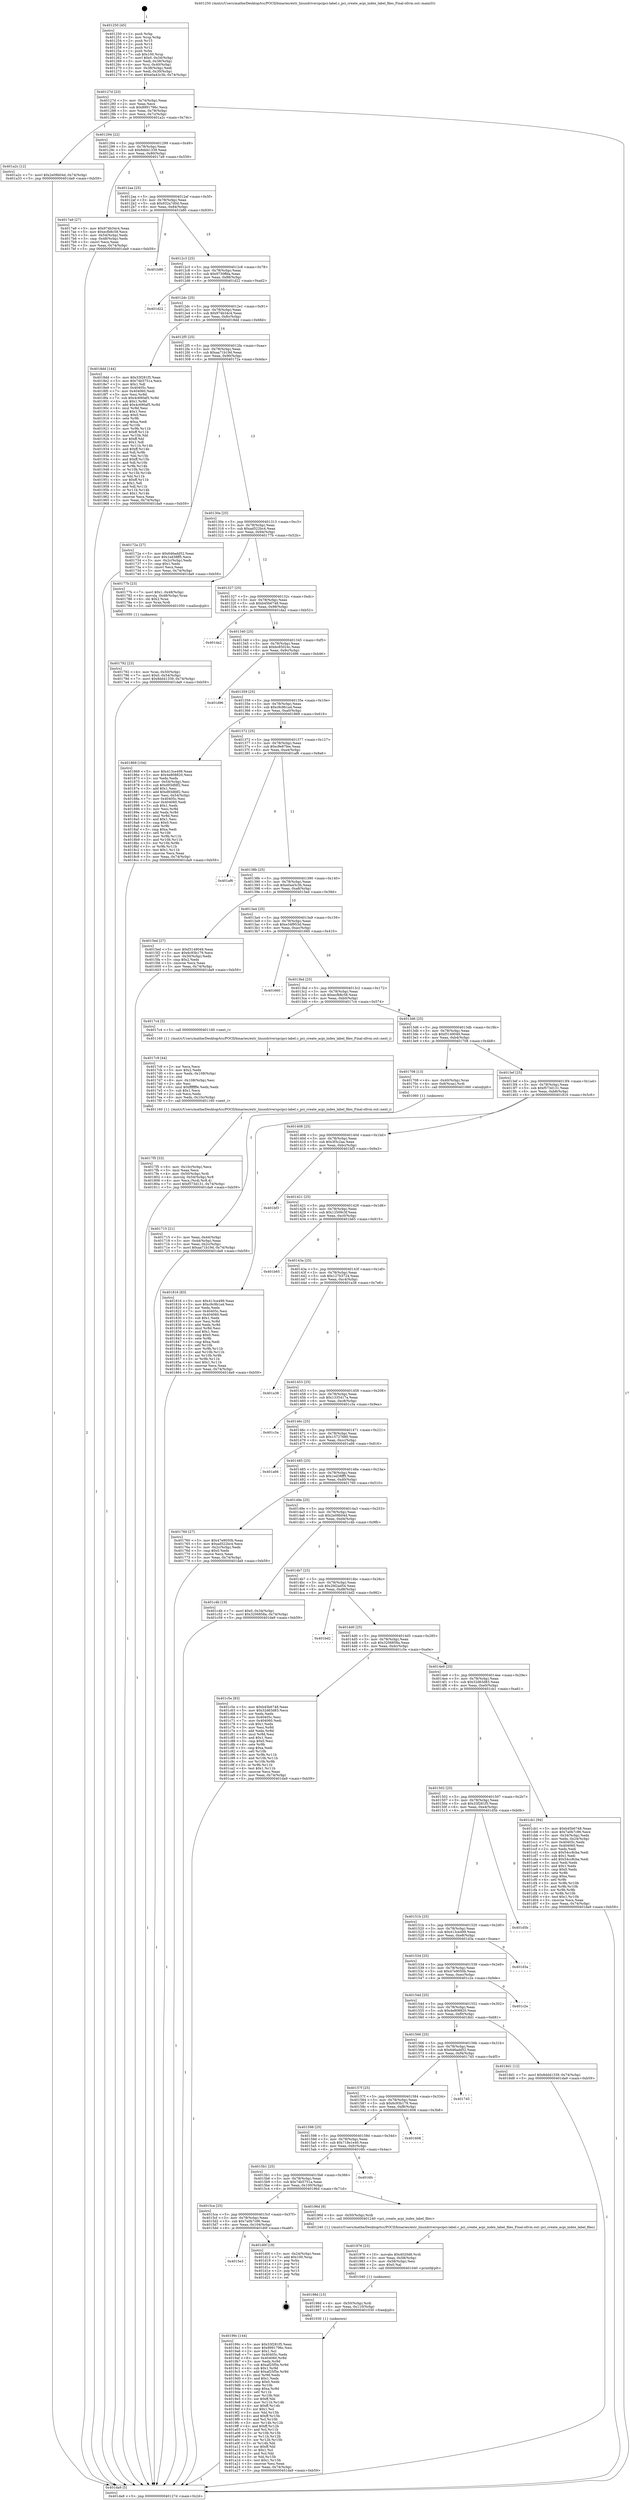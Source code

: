 digraph "0x401250" {
  label = "0x401250 (/mnt/c/Users/mathe/Desktop/tcc/POCII/binaries/extr_linuxdriverspcipci-label.c_pci_create_acpi_index_label_files_Final-ollvm.out::main(0))"
  labelloc = "t"
  node[shape=record]

  Entry [label="",width=0.3,height=0.3,shape=circle,fillcolor=black,style=filled]
  "0x40127d" [label="{
     0x40127d [23]\l
     | [instrs]\l
     &nbsp;&nbsp;0x40127d \<+3\>: mov -0x74(%rbp),%eax\l
     &nbsp;&nbsp;0x401280 \<+2\>: mov %eax,%ecx\l
     &nbsp;&nbsp;0x401282 \<+6\>: sub $0x8991796c,%ecx\l
     &nbsp;&nbsp;0x401288 \<+3\>: mov %eax,-0x78(%rbp)\l
     &nbsp;&nbsp;0x40128b \<+3\>: mov %ecx,-0x7c(%rbp)\l
     &nbsp;&nbsp;0x40128e \<+6\>: je 0000000000401a2c \<main+0x7dc\>\l
  }"]
  "0x401a2c" [label="{
     0x401a2c [12]\l
     | [instrs]\l
     &nbsp;&nbsp;0x401a2c \<+7\>: movl $0x2e09b04d,-0x74(%rbp)\l
     &nbsp;&nbsp;0x401a33 \<+5\>: jmp 0000000000401da9 \<main+0xb59\>\l
  }"]
  "0x401294" [label="{
     0x401294 [22]\l
     | [instrs]\l
     &nbsp;&nbsp;0x401294 \<+5\>: jmp 0000000000401299 \<main+0x49\>\l
     &nbsp;&nbsp;0x401299 \<+3\>: mov -0x78(%rbp),%eax\l
     &nbsp;&nbsp;0x40129c \<+5\>: sub $0x8dd41339,%eax\l
     &nbsp;&nbsp;0x4012a1 \<+3\>: mov %eax,-0x80(%rbp)\l
     &nbsp;&nbsp;0x4012a4 \<+6\>: je 00000000004017a9 \<main+0x559\>\l
  }"]
  Exit [label="",width=0.3,height=0.3,shape=circle,fillcolor=black,style=filled,peripheries=2]
  "0x4017a9" [label="{
     0x4017a9 [27]\l
     | [instrs]\l
     &nbsp;&nbsp;0x4017a9 \<+5\>: mov $0x974b34c4,%eax\l
     &nbsp;&nbsp;0x4017ae \<+5\>: mov $0xecfb8c58,%ecx\l
     &nbsp;&nbsp;0x4017b3 \<+3\>: mov -0x54(%rbp),%edx\l
     &nbsp;&nbsp;0x4017b6 \<+3\>: cmp -0x48(%rbp),%edx\l
     &nbsp;&nbsp;0x4017b9 \<+3\>: cmovl %ecx,%eax\l
     &nbsp;&nbsp;0x4017bc \<+3\>: mov %eax,-0x74(%rbp)\l
     &nbsp;&nbsp;0x4017bf \<+5\>: jmp 0000000000401da9 \<main+0xb59\>\l
  }"]
  "0x4012aa" [label="{
     0x4012aa [25]\l
     | [instrs]\l
     &nbsp;&nbsp;0x4012aa \<+5\>: jmp 00000000004012af \<main+0x5f\>\l
     &nbsp;&nbsp;0x4012af \<+3\>: mov -0x78(%rbp),%eax\l
     &nbsp;&nbsp;0x4012b2 \<+5\>: sub $0x932a7d0d,%eax\l
     &nbsp;&nbsp;0x4012b7 \<+6\>: mov %eax,-0x84(%rbp)\l
     &nbsp;&nbsp;0x4012bd \<+6\>: je 0000000000401b80 \<main+0x930\>\l
  }"]
  "0x4015e3" [label="{
     0x4015e3\l
  }", style=dashed]
  "0x401b80" [label="{
     0x401b80\l
  }", style=dashed]
  "0x4012c3" [label="{
     0x4012c3 [25]\l
     | [instrs]\l
     &nbsp;&nbsp;0x4012c3 \<+5\>: jmp 00000000004012c8 \<main+0x78\>\l
     &nbsp;&nbsp;0x4012c8 \<+3\>: mov -0x78(%rbp),%eax\l
     &nbsp;&nbsp;0x4012cb \<+5\>: sub $0x9730ffda,%eax\l
     &nbsp;&nbsp;0x4012d0 \<+6\>: mov %eax,-0x88(%rbp)\l
     &nbsp;&nbsp;0x4012d6 \<+6\>: je 0000000000401d22 \<main+0xad2\>\l
  }"]
  "0x401d0f" [label="{
     0x401d0f [19]\l
     | [instrs]\l
     &nbsp;&nbsp;0x401d0f \<+3\>: mov -0x24(%rbp),%eax\l
     &nbsp;&nbsp;0x401d12 \<+7\>: add $0x100,%rsp\l
     &nbsp;&nbsp;0x401d19 \<+1\>: pop %rbx\l
     &nbsp;&nbsp;0x401d1a \<+2\>: pop %r12\l
     &nbsp;&nbsp;0x401d1c \<+2\>: pop %r14\l
     &nbsp;&nbsp;0x401d1e \<+2\>: pop %r15\l
     &nbsp;&nbsp;0x401d20 \<+1\>: pop %rbp\l
     &nbsp;&nbsp;0x401d21 \<+1\>: ret\l
  }"]
  "0x401d22" [label="{
     0x401d22\l
  }", style=dashed]
  "0x4012dc" [label="{
     0x4012dc [25]\l
     | [instrs]\l
     &nbsp;&nbsp;0x4012dc \<+5\>: jmp 00000000004012e1 \<main+0x91\>\l
     &nbsp;&nbsp;0x4012e1 \<+3\>: mov -0x78(%rbp),%eax\l
     &nbsp;&nbsp;0x4012e4 \<+5\>: sub $0x974b34c4,%eax\l
     &nbsp;&nbsp;0x4012e9 \<+6\>: mov %eax,-0x8c(%rbp)\l
     &nbsp;&nbsp;0x4012ef \<+6\>: je 00000000004018dd \<main+0x68d\>\l
  }"]
  "0x40199c" [label="{
     0x40199c [144]\l
     | [instrs]\l
     &nbsp;&nbsp;0x40199c \<+5\>: mov $0x33f281f5,%eax\l
     &nbsp;&nbsp;0x4019a1 \<+5\>: mov $0x8991796c,%esi\l
     &nbsp;&nbsp;0x4019a6 \<+2\>: mov $0x1,%cl\l
     &nbsp;&nbsp;0x4019a8 \<+7\>: mov 0x40405c,%edx\l
     &nbsp;&nbsp;0x4019af \<+8\>: mov 0x404060,%r8d\l
     &nbsp;&nbsp;0x4019b7 \<+3\>: mov %edx,%r9d\l
     &nbsp;&nbsp;0x4019ba \<+7\>: sub $0xaf25f5e,%r9d\l
     &nbsp;&nbsp;0x4019c1 \<+4\>: sub $0x1,%r9d\l
     &nbsp;&nbsp;0x4019c5 \<+7\>: add $0xaf25f5e,%r9d\l
     &nbsp;&nbsp;0x4019cc \<+4\>: imul %r9d,%edx\l
     &nbsp;&nbsp;0x4019d0 \<+3\>: and $0x1,%edx\l
     &nbsp;&nbsp;0x4019d3 \<+3\>: cmp $0x0,%edx\l
     &nbsp;&nbsp;0x4019d6 \<+4\>: sete %r10b\l
     &nbsp;&nbsp;0x4019da \<+4\>: cmp $0xa,%r8d\l
     &nbsp;&nbsp;0x4019de \<+4\>: setl %r11b\l
     &nbsp;&nbsp;0x4019e2 \<+3\>: mov %r10b,%bl\l
     &nbsp;&nbsp;0x4019e5 \<+3\>: xor $0xff,%bl\l
     &nbsp;&nbsp;0x4019e8 \<+3\>: mov %r11b,%r14b\l
     &nbsp;&nbsp;0x4019eb \<+4\>: xor $0xff,%r14b\l
     &nbsp;&nbsp;0x4019ef \<+3\>: xor $0x1,%cl\l
     &nbsp;&nbsp;0x4019f2 \<+3\>: mov %bl,%r15b\l
     &nbsp;&nbsp;0x4019f5 \<+4\>: and $0xff,%r15b\l
     &nbsp;&nbsp;0x4019f9 \<+3\>: and %cl,%r10b\l
     &nbsp;&nbsp;0x4019fc \<+3\>: mov %r14b,%r12b\l
     &nbsp;&nbsp;0x4019ff \<+4\>: and $0xff,%r12b\l
     &nbsp;&nbsp;0x401a03 \<+3\>: and %cl,%r11b\l
     &nbsp;&nbsp;0x401a06 \<+3\>: or %r10b,%r15b\l
     &nbsp;&nbsp;0x401a09 \<+3\>: or %r11b,%r12b\l
     &nbsp;&nbsp;0x401a0c \<+3\>: xor %r12b,%r15b\l
     &nbsp;&nbsp;0x401a0f \<+3\>: or %r14b,%bl\l
     &nbsp;&nbsp;0x401a12 \<+3\>: xor $0xff,%bl\l
     &nbsp;&nbsp;0x401a15 \<+3\>: or $0x1,%cl\l
     &nbsp;&nbsp;0x401a18 \<+2\>: and %cl,%bl\l
     &nbsp;&nbsp;0x401a1a \<+3\>: or %bl,%r15b\l
     &nbsp;&nbsp;0x401a1d \<+4\>: test $0x1,%r15b\l
     &nbsp;&nbsp;0x401a21 \<+3\>: cmovne %esi,%eax\l
     &nbsp;&nbsp;0x401a24 \<+3\>: mov %eax,-0x74(%rbp)\l
     &nbsp;&nbsp;0x401a27 \<+5\>: jmp 0000000000401da9 \<main+0xb59\>\l
  }"]
  "0x4018dd" [label="{
     0x4018dd [144]\l
     | [instrs]\l
     &nbsp;&nbsp;0x4018dd \<+5\>: mov $0x33f281f5,%eax\l
     &nbsp;&nbsp;0x4018e2 \<+5\>: mov $0x74b5751a,%ecx\l
     &nbsp;&nbsp;0x4018e7 \<+2\>: mov $0x1,%dl\l
     &nbsp;&nbsp;0x4018e9 \<+7\>: mov 0x40405c,%esi\l
     &nbsp;&nbsp;0x4018f0 \<+7\>: mov 0x404060,%edi\l
     &nbsp;&nbsp;0x4018f7 \<+3\>: mov %esi,%r8d\l
     &nbsp;&nbsp;0x4018fa \<+7\>: sub $0x4c690af5,%r8d\l
     &nbsp;&nbsp;0x401901 \<+4\>: sub $0x1,%r8d\l
     &nbsp;&nbsp;0x401905 \<+7\>: add $0x4c690af5,%r8d\l
     &nbsp;&nbsp;0x40190c \<+4\>: imul %r8d,%esi\l
     &nbsp;&nbsp;0x401910 \<+3\>: and $0x1,%esi\l
     &nbsp;&nbsp;0x401913 \<+3\>: cmp $0x0,%esi\l
     &nbsp;&nbsp;0x401916 \<+4\>: sete %r9b\l
     &nbsp;&nbsp;0x40191a \<+3\>: cmp $0xa,%edi\l
     &nbsp;&nbsp;0x40191d \<+4\>: setl %r10b\l
     &nbsp;&nbsp;0x401921 \<+3\>: mov %r9b,%r11b\l
     &nbsp;&nbsp;0x401924 \<+4\>: xor $0xff,%r11b\l
     &nbsp;&nbsp;0x401928 \<+3\>: mov %r10b,%bl\l
     &nbsp;&nbsp;0x40192b \<+3\>: xor $0xff,%bl\l
     &nbsp;&nbsp;0x40192e \<+3\>: xor $0x1,%dl\l
     &nbsp;&nbsp;0x401931 \<+3\>: mov %r11b,%r14b\l
     &nbsp;&nbsp;0x401934 \<+4\>: and $0xff,%r14b\l
     &nbsp;&nbsp;0x401938 \<+3\>: and %dl,%r9b\l
     &nbsp;&nbsp;0x40193b \<+3\>: mov %bl,%r15b\l
     &nbsp;&nbsp;0x40193e \<+4\>: and $0xff,%r15b\l
     &nbsp;&nbsp;0x401942 \<+3\>: and %dl,%r10b\l
     &nbsp;&nbsp;0x401945 \<+3\>: or %r9b,%r14b\l
     &nbsp;&nbsp;0x401948 \<+3\>: or %r10b,%r15b\l
     &nbsp;&nbsp;0x40194b \<+3\>: xor %r15b,%r14b\l
     &nbsp;&nbsp;0x40194e \<+3\>: or %bl,%r11b\l
     &nbsp;&nbsp;0x401951 \<+4\>: xor $0xff,%r11b\l
     &nbsp;&nbsp;0x401955 \<+3\>: or $0x1,%dl\l
     &nbsp;&nbsp;0x401958 \<+3\>: and %dl,%r11b\l
     &nbsp;&nbsp;0x40195b \<+3\>: or %r11b,%r14b\l
     &nbsp;&nbsp;0x40195e \<+4\>: test $0x1,%r14b\l
     &nbsp;&nbsp;0x401962 \<+3\>: cmovne %ecx,%eax\l
     &nbsp;&nbsp;0x401965 \<+3\>: mov %eax,-0x74(%rbp)\l
     &nbsp;&nbsp;0x401968 \<+5\>: jmp 0000000000401da9 \<main+0xb59\>\l
  }"]
  "0x4012f5" [label="{
     0x4012f5 [25]\l
     | [instrs]\l
     &nbsp;&nbsp;0x4012f5 \<+5\>: jmp 00000000004012fa \<main+0xaa\>\l
     &nbsp;&nbsp;0x4012fa \<+3\>: mov -0x78(%rbp),%eax\l
     &nbsp;&nbsp;0x4012fd \<+5\>: sub $0xaa71b19d,%eax\l
     &nbsp;&nbsp;0x401302 \<+6\>: mov %eax,-0x90(%rbp)\l
     &nbsp;&nbsp;0x401308 \<+6\>: je 000000000040172a \<main+0x4da\>\l
  }"]
  "0x40198d" [label="{
     0x40198d [15]\l
     | [instrs]\l
     &nbsp;&nbsp;0x40198d \<+4\>: mov -0x50(%rbp),%rdi\l
     &nbsp;&nbsp;0x401991 \<+6\>: mov %eax,-0x110(%rbp)\l
     &nbsp;&nbsp;0x401997 \<+5\>: call 0000000000401030 \<free@plt\>\l
     | [calls]\l
     &nbsp;&nbsp;0x401030 \{1\} (unknown)\l
  }"]
  "0x40172a" [label="{
     0x40172a [27]\l
     | [instrs]\l
     &nbsp;&nbsp;0x40172a \<+5\>: mov $0x646add52,%eax\l
     &nbsp;&nbsp;0x40172f \<+5\>: mov $0x1ed38ff5,%ecx\l
     &nbsp;&nbsp;0x401734 \<+3\>: mov -0x2c(%rbp),%edx\l
     &nbsp;&nbsp;0x401737 \<+3\>: cmp $0x1,%edx\l
     &nbsp;&nbsp;0x40173a \<+3\>: cmovl %ecx,%eax\l
     &nbsp;&nbsp;0x40173d \<+3\>: mov %eax,-0x74(%rbp)\l
     &nbsp;&nbsp;0x401740 \<+5\>: jmp 0000000000401da9 \<main+0xb59\>\l
  }"]
  "0x40130e" [label="{
     0x40130e [25]\l
     | [instrs]\l
     &nbsp;&nbsp;0x40130e \<+5\>: jmp 0000000000401313 \<main+0xc3\>\l
     &nbsp;&nbsp;0x401313 \<+3\>: mov -0x78(%rbp),%eax\l
     &nbsp;&nbsp;0x401316 \<+5\>: sub $0xad522bc4,%eax\l
     &nbsp;&nbsp;0x40131b \<+6\>: mov %eax,-0x94(%rbp)\l
     &nbsp;&nbsp;0x401321 \<+6\>: je 000000000040177b \<main+0x52b\>\l
  }"]
  "0x401976" [label="{
     0x401976 [23]\l
     | [instrs]\l
     &nbsp;&nbsp;0x401976 \<+10\>: movabs $0x4020d6,%rdi\l
     &nbsp;&nbsp;0x401980 \<+3\>: mov %eax,-0x58(%rbp)\l
     &nbsp;&nbsp;0x401983 \<+3\>: mov -0x58(%rbp),%esi\l
     &nbsp;&nbsp;0x401986 \<+2\>: mov $0x0,%al\l
     &nbsp;&nbsp;0x401988 \<+5\>: call 0000000000401040 \<printf@plt\>\l
     | [calls]\l
     &nbsp;&nbsp;0x401040 \{1\} (unknown)\l
  }"]
  "0x40177b" [label="{
     0x40177b [23]\l
     | [instrs]\l
     &nbsp;&nbsp;0x40177b \<+7\>: movl $0x1,-0x48(%rbp)\l
     &nbsp;&nbsp;0x401782 \<+4\>: movslq -0x48(%rbp),%rax\l
     &nbsp;&nbsp;0x401786 \<+4\>: shl $0x2,%rax\l
     &nbsp;&nbsp;0x40178a \<+3\>: mov %rax,%rdi\l
     &nbsp;&nbsp;0x40178d \<+5\>: call 0000000000401050 \<malloc@plt\>\l
     | [calls]\l
     &nbsp;&nbsp;0x401050 \{1\} (unknown)\l
  }"]
  "0x401327" [label="{
     0x401327 [25]\l
     | [instrs]\l
     &nbsp;&nbsp;0x401327 \<+5\>: jmp 000000000040132c \<main+0xdc\>\l
     &nbsp;&nbsp;0x40132c \<+3\>: mov -0x78(%rbp),%eax\l
     &nbsp;&nbsp;0x40132f \<+5\>: sub $0xb45b6748,%eax\l
     &nbsp;&nbsp;0x401334 \<+6\>: mov %eax,-0x98(%rbp)\l
     &nbsp;&nbsp;0x40133a \<+6\>: je 0000000000401da2 \<main+0xb52\>\l
  }"]
  "0x4015ca" [label="{
     0x4015ca [25]\l
     | [instrs]\l
     &nbsp;&nbsp;0x4015ca \<+5\>: jmp 00000000004015cf \<main+0x37f\>\l
     &nbsp;&nbsp;0x4015cf \<+3\>: mov -0x78(%rbp),%eax\l
     &nbsp;&nbsp;0x4015d2 \<+5\>: sub $0x7a0b7c96,%eax\l
     &nbsp;&nbsp;0x4015d7 \<+6\>: mov %eax,-0x104(%rbp)\l
     &nbsp;&nbsp;0x4015dd \<+6\>: je 0000000000401d0f \<main+0xabf\>\l
  }"]
  "0x401da2" [label="{
     0x401da2\l
  }", style=dashed]
  "0x401340" [label="{
     0x401340 [25]\l
     | [instrs]\l
     &nbsp;&nbsp;0x401340 \<+5\>: jmp 0000000000401345 \<main+0xf5\>\l
     &nbsp;&nbsp;0x401345 \<+3\>: mov -0x78(%rbp),%eax\l
     &nbsp;&nbsp;0x401348 \<+5\>: sub $0xbc85024c,%eax\l
     &nbsp;&nbsp;0x40134d \<+6\>: mov %eax,-0x9c(%rbp)\l
     &nbsp;&nbsp;0x401353 \<+6\>: je 0000000000401d96 \<main+0xb46\>\l
  }"]
  "0x40196d" [label="{
     0x40196d [9]\l
     | [instrs]\l
     &nbsp;&nbsp;0x40196d \<+4\>: mov -0x50(%rbp),%rdi\l
     &nbsp;&nbsp;0x401971 \<+5\>: call 0000000000401240 \<pci_create_acpi_index_label_files\>\l
     | [calls]\l
     &nbsp;&nbsp;0x401240 \{1\} (/mnt/c/Users/mathe/Desktop/tcc/POCII/binaries/extr_linuxdriverspcipci-label.c_pci_create_acpi_index_label_files_Final-ollvm.out::pci_create_acpi_index_label_files)\l
  }"]
  "0x401d96" [label="{
     0x401d96\l
  }", style=dashed]
  "0x401359" [label="{
     0x401359 [25]\l
     | [instrs]\l
     &nbsp;&nbsp;0x401359 \<+5\>: jmp 000000000040135e \<main+0x10e\>\l
     &nbsp;&nbsp;0x40135e \<+3\>: mov -0x78(%rbp),%eax\l
     &nbsp;&nbsp;0x401361 \<+5\>: sub $0xc9c9b1a4,%eax\l
     &nbsp;&nbsp;0x401366 \<+6\>: mov %eax,-0xa0(%rbp)\l
     &nbsp;&nbsp;0x40136c \<+6\>: je 0000000000401869 \<main+0x619\>\l
  }"]
  "0x4015b1" [label="{
     0x4015b1 [25]\l
     | [instrs]\l
     &nbsp;&nbsp;0x4015b1 \<+5\>: jmp 00000000004015b6 \<main+0x366\>\l
     &nbsp;&nbsp;0x4015b6 \<+3\>: mov -0x78(%rbp),%eax\l
     &nbsp;&nbsp;0x4015b9 \<+5\>: sub $0x74b5751a,%eax\l
     &nbsp;&nbsp;0x4015be \<+6\>: mov %eax,-0x100(%rbp)\l
     &nbsp;&nbsp;0x4015c4 \<+6\>: je 000000000040196d \<main+0x71d\>\l
  }"]
  "0x401869" [label="{
     0x401869 [104]\l
     | [instrs]\l
     &nbsp;&nbsp;0x401869 \<+5\>: mov $0x413ce499,%eax\l
     &nbsp;&nbsp;0x40186e \<+5\>: mov $0x4e808820,%ecx\l
     &nbsp;&nbsp;0x401873 \<+2\>: xor %edx,%edx\l
     &nbsp;&nbsp;0x401875 \<+3\>: mov -0x54(%rbp),%esi\l
     &nbsp;&nbsp;0x401878 \<+6\>: sub $0xd93dfdf2,%esi\l
     &nbsp;&nbsp;0x40187e \<+3\>: add $0x1,%esi\l
     &nbsp;&nbsp;0x401881 \<+6\>: add $0xd93dfdf2,%esi\l
     &nbsp;&nbsp;0x401887 \<+3\>: mov %esi,-0x54(%rbp)\l
     &nbsp;&nbsp;0x40188a \<+7\>: mov 0x40405c,%esi\l
     &nbsp;&nbsp;0x401891 \<+7\>: mov 0x404060,%edi\l
     &nbsp;&nbsp;0x401898 \<+3\>: sub $0x1,%edx\l
     &nbsp;&nbsp;0x40189b \<+3\>: mov %esi,%r8d\l
     &nbsp;&nbsp;0x40189e \<+3\>: add %edx,%r8d\l
     &nbsp;&nbsp;0x4018a1 \<+4\>: imul %r8d,%esi\l
     &nbsp;&nbsp;0x4018a5 \<+3\>: and $0x1,%esi\l
     &nbsp;&nbsp;0x4018a8 \<+3\>: cmp $0x0,%esi\l
     &nbsp;&nbsp;0x4018ab \<+4\>: sete %r9b\l
     &nbsp;&nbsp;0x4018af \<+3\>: cmp $0xa,%edi\l
     &nbsp;&nbsp;0x4018b2 \<+4\>: setl %r10b\l
     &nbsp;&nbsp;0x4018b6 \<+3\>: mov %r9b,%r11b\l
     &nbsp;&nbsp;0x4018b9 \<+3\>: and %r10b,%r11b\l
     &nbsp;&nbsp;0x4018bc \<+3\>: xor %r10b,%r9b\l
     &nbsp;&nbsp;0x4018bf \<+3\>: or %r9b,%r11b\l
     &nbsp;&nbsp;0x4018c2 \<+4\>: test $0x1,%r11b\l
     &nbsp;&nbsp;0x4018c6 \<+3\>: cmovne %ecx,%eax\l
     &nbsp;&nbsp;0x4018c9 \<+3\>: mov %eax,-0x74(%rbp)\l
     &nbsp;&nbsp;0x4018cc \<+5\>: jmp 0000000000401da9 \<main+0xb59\>\l
  }"]
  "0x401372" [label="{
     0x401372 [25]\l
     | [instrs]\l
     &nbsp;&nbsp;0x401372 \<+5\>: jmp 0000000000401377 \<main+0x127\>\l
     &nbsp;&nbsp;0x401377 \<+3\>: mov -0x78(%rbp),%eax\l
     &nbsp;&nbsp;0x40137a \<+5\>: sub $0xc9e87fee,%eax\l
     &nbsp;&nbsp;0x40137f \<+6\>: mov %eax,-0xa4(%rbp)\l
     &nbsp;&nbsp;0x401385 \<+6\>: je 0000000000401af6 \<main+0x8a6\>\l
  }"]
  "0x4016fc" [label="{
     0x4016fc\l
  }", style=dashed]
  "0x401af6" [label="{
     0x401af6\l
  }", style=dashed]
  "0x40138b" [label="{
     0x40138b [25]\l
     | [instrs]\l
     &nbsp;&nbsp;0x40138b \<+5\>: jmp 0000000000401390 \<main+0x140\>\l
     &nbsp;&nbsp;0x401390 \<+3\>: mov -0x78(%rbp),%eax\l
     &nbsp;&nbsp;0x401393 \<+5\>: sub $0xe0a43c3b,%eax\l
     &nbsp;&nbsp;0x401398 \<+6\>: mov %eax,-0xa8(%rbp)\l
     &nbsp;&nbsp;0x40139e \<+6\>: je 00000000004015ed \<main+0x39d\>\l
  }"]
  "0x401598" [label="{
     0x401598 [25]\l
     | [instrs]\l
     &nbsp;&nbsp;0x401598 \<+5\>: jmp 000000000040159d \<main+0x34d\>\l
     &nbsp;&nbsp;0x40159d \<+3\>: mov -0x78(%rbp),%eax\l
     &nbsp;&nbsp;0x4015a0 \<+5\>: sub $0x718e1e40,%eax\l
     &nbsp;&nbsp;0x4015a5 \<+6\>: mov %eax,-0xfc(%rbp)\l
     &nbsp;&nbsp;0x4015ab \<+6\>: je 00000000004016fc \<main+0x4ac\>\l
  }"]
  "0x4015ed" [label="{
     0x4015ed [27]\l
     | [instrs]\l
     &nbsp;&nbsp;0x4015ed \<+5\>: mov $0xf3149049,%eax\l
     &nbsp;&nbsp;0x4015f2 \<+5\>: mov $0x6c93b179,%ecx\l
     &nbsp;&nbsp;0x4015f7 \<+3\>: mov -0x30(%rbp),%edx\l
     &nbsp;&nbsp;0x4015fa \<+3\>: cmp $0x2,%edx\l
     &nbsp;&nbsp;0x4015fd \<+3\>: cmovne %ecx,%eax\l
     &nbsp;&nbsp;0x401600 \<+3\>: mov %eax,-0x74(%rbp)\l
     &nbsp;&nbsp;0x401603 \<+5\>: jmp 0000000000401da9 \<main+0xb59\>\l
  }"]
  "0x4013a4" [label="{
     0x4013a4 [25]\l
     | [instrs]\l
     &nbsp;&nbsp;0x4013a4 \<+5\>: jmp 00000000004013a9 \<main+0x159\>\l
     &nbsp;&nbsp;0x4013a9 \<+3\>: mov -0x78(%rbp),%eax\l
     &nbsp;&nbsp;0x4013ac \<+5\>: sub $0xe34f953d,%eax\l
     &nbsp;&nbsp;0x4013b1 \<+6\>: mov %eax,-0xac(%rbp)\l
     &nbsp;&nbsp;0x4013b7 \<+6\>: je 0000000000401660 \<main+0x410\>\l
  }"]
  "0x401da9" [label="{
     0x401da9 [5]\l
     | [instrs]\l
     &nbsp;&nbsp;0x401da9 \<+5\>: jmp 000000000040127d \<main+0x2d\>\l
  }"]
  "0x401250" [label="{
     0x401250 [45]\l
     | [instrs]\l
     &nbsp;&nbsp;0x401250 \<+1\>: push %rbp\l
     &nbsp;&nbsp;0x401251 \<+3\>: mov %rsp,%rbp\l
     &nbsp;&nbsp;0x401254 \<+2\>: push %r15\l
     &nbsp;&nbsp;0x401256 \<+2\>: push %r14\l
     &nbsp;&nbsp;0x401258 \<+2\>: push %r12\l
     &nbsp;&nbsp;0x40125a \<+1\>: push %rbx\l
     &nbsp;&nbsp;0x40125b \<+7\>: sub $0x100,%rsp\l
     &nbsp;&nbsp;0x401262 \<+7\>: movl $0x0,-0x34(%rbp)\l
     &nbsp;&nbsp;0x401269 \<+3\>: mov %edi,-0x38(%rbp)\l
     &nbsp;&nbsp;0x40126c \<+4\>: mov %rsi,-0x40(%rbp)\l
     &nbsp;&nbsp;0x401270 \<+3\>: mov -0x38(%rbp),%edi\l
     &nbsp;&nbsp;0x401273 \<+3\>: mov %edi,-0x30(%rbp)\l
     &nbsp;&nbsp;0x401276 \<+7\>: movl $0xe0a43c3b,-0x74(%rbp)\l
  }"]
  "0x401608" [label="{
     0x401608\l
  }", style=dashed]
  "0x401660" [label="{
     0x401660\l
  }", style=dashed]
  "0x4013bd" [label="{
     0x4013bd [25]\l
     | [instrs]\l
     &nbsp;&nbsp;0x4013bd \<+5\>: jmp 00000000004013c2 \<main+0x172\>\l
     &nbsp;&nbsp;0x4013c2 \<+3\>: mov -0x78(%rbp),%eax\l
     &nbsp;&nbsp;0x4013c5 \<+5\>: sub $0xecfb8c58,%eax\l
     &nbsp;&nbsp;0x4013ca \<+6\>: mov %eax,-0xb0(%rbp)\l
     &nbsp;&nbsp;0x4013d0 \<+6\>: je 00000000004017c4 \<main+0x574\>\l
  }"]
  "0x40157f" [label="{
     0x40157f [25]\l
     | [instrs]\l
     &nbsp;&nbsp;0x40157f \<+5\>: jmp 0000000000401584 \<main+0x334\>\l
     &nbsp;&nbsp;0x401584 \<+3\>: mov -0x78(%rbp),%eax\l
     &nbsp;&nbsp;0x401587 \<+5\>: sub $0x6c93b179,%eax\l
     &nbsp;&nbsp;0x40158c \<+6\>: mov %eax,-0xf8(%rbp)\l
     &nbsp;&nbsp;0x401592 \<+6\>: je 0000000000401608 \<main+0x3b8\>\l
  }"]
  "0x4017c4" [label="{
     0x4017c4 [5]\l
     | [instrs]\l
     &nbsp;&nbsp;0x4017c4 \<+5\>: call 0000000000401160 \<next_i\>\l
     | [calls]\l
     &nbsp;&nbsp;0x401160 \{1\} (/mnt/c/Users/mathe/Desktop/tcc/POCII/binaries/extr_linuxdriverspcipci-label.c_pci_create_acpi_index_label_files_Final-ollvm.out::next_i)\l
  }"]
  "0x4013d6" [label="{
     0x4013d6 [25]\l
     | [instrs]\l
     &nbsp;&nbsp;0x4013d6 \<+5\>: jmp 00000000004013db \<main+0x18b\>\l
     &nbsp;&nbsp;0x4013db \<+3\>: mov -0x78(%rbp),%eax\l
     &nbsp;&nbsp;0x4013de \<+5\>: sub $0xf3149049,%eax\l
     &nbsp;&nbsp;0x4013e3 \<+6\>: mov %eax,-0xb4(%rbp)\l
     &nbsp;&nbsp;0x4013e9 \<+6\>: je 0000000000401708 \<main+0x4b8\>\l
  }"]
  "0x401745" [label="{
     0x401745\l
  }", style=dashed]
  "0x401708" [label="{
     0x401708 [13]\l
     | [instrs]\l
     &nbsp;&nbsp;0x401708 \<+4\>: mov -0x40(%rbp),%rax\l
     &nbsp;&nbsp;0x40170c \<+4\>: mov 0x8(%rax),%rdi\l
     &nbsp;&nbsp;0x401710 \<+5\>: call 0000000000401060 \<atoi@plt\>\l
     | [calls]\l
     &nbsp;&nbsp;0x401060 \{1\} (unknown)\l
  }"]
  "0x4013ef" [label="{
     0x4013ef [25]\l
     | [instrs]\l
     &nbsp;&nbsp;0x4013ef \<+5\>: jmp 00000000004013f4 \<main+0x1a4\>\l
     &nbsp;&nbsp;0x4013f4 \<+3\>: mov -0x78(%rbp),%eax\l
     &nbsp;&nbsp;0x4013f7 \<+5\>: sub $0xf573d131,%eax\l
     &nbsp;&nbsp;0x4013fc \<+6\>: mov %eax,-0xb8(%rbp)\l
     &nbsp;&nbsp;0x401402 \<+6\>: je 0000000000401816 \<main+0x5c6\>\l
  }"]
  "0x401715" [label="{
     0x401715 [21]\l
     | [instrs]\l
     &nbsp;&nbsp;0x401715 \<+3\>: mov %eax,-0x44(%rbp)\l
     &nbsp;&nbsp;0x401718 \<+3\>: mov -0x44(%rbp),%eax\l
     &nbsp;&nbsp;0x40171b \<+3\>: mov %eax,-0x2c(%rbp)\l
     &nbsp;&nbsp;0x40171e \<+7\>: movl $0xaa71b19d,-0x74(%rbp)\l
     &nbsp;&nbsp;0x401725 \<+5\>: jmp 0000000000401da9 \<main+0xb59\>\l
  }"]
  "0x401566" [label="{
     0x401566 [25]\l
     | [instrs]\l
     &nbsp;&nbsp;0x401566 \<+5\>: jmp 000000000040156b \<main+0x31b\>\l
     &nbsp;&nbsp;0x40156b \<+3\>: mov -0x78(%rbp),%eax\l
     &nbsp;&nbsp;0x40156e \<+5\>: sub $0x646add52,%eax\l
     &nbsp;&nbsp;0x401573 \<+6\>: mov %eax,-0xf4(%rbp)\l
     &nbsp;&nbsp;0x401579 \<+6\>: je 0000000000401745 \<main+0x4f5\>\l
  }"]
  "0x401816" [label="{
     0x401816 [83]\l
     | [instrs]\l
     &nbsp;&nbsp;0x401816 \<+5\>: mov $0x413ce499,%eax\l
     &nbsp;&nbsp;0x40181b \<+5\>: mov $0xc9c9b1a4,%ecx\l
     &nbsp;&nbsp;0x401820 \<+2\>: xor %edx,%edx\l
     &nbsp;&nbsp;0x401822 \<+7\>: mov 0x40405c,%esi\l
     &nbsp;&nbsp;0x401829 \<+7\>: mov 0x404060,%edi\l
     &nbsp;&nbsp;0x401830 \<+3\>: sub $0x1,%edx\l
     &nbsp;&nbsp;0x401833 \<+3\>: mov %esi,%r8d\l
     &nbsp;&nbsp;0x401836 \<+3\>: add %edx,%r8d\l
     &nbsp;&nbsp;0x401839 \<+4\>: imul %r8d,%esi\l
     &nbsp;&nbsp;0x40183d \<+3\>: and $0x1,%esi\l
     &nbsp;&nbsp;0x401840 \<+3\>: cmp $0x0,%esi\l
     &nbsp;&nbsp;0x401843 \<+4\>: sete %r9b\l
     &nbsp;&nbsp;0x401847 \<+3\>: cmp $0xa,%edi\l
     &nbsp;&nbsp;0x40184a \<+4\>: setl %r10b\l
     &nbsp;&nbsp;0x40184e \<+3\>: mov %r9b,%r11b\l
     &nbsp;&nbsp;0x401851 \<+3\>: and %r10b,%r11b\l
     &nbsp;&nbsp;0x401854 \<+3\>: xor %r10b,%r9b\l
     &nbsp;&nbsp;0x401857 \<+3\>: or %r9b,%r11b\l
     &nbsp;&nbsp;0x40185a \<+4\>: test $0x1,%r11b\l
     &nbsp;&nbsp;0x40185e \<+3\>: cmovne %ecx,%eax\l
     &nbsp;&nbsp;0x401861 \<+3\>: mov %eax,-0x74(%rbp)\l
     &nbsp;&nbsp;0x401864 \<+5\>: jmp 0000000000401da9 \<main+0xb59\>\l
  }"]
  "0x401408" [label="{
     0x401408 [25]\l
     | [instrs]\l
     &nbsp;&nbsp;0x401408 \<+5\>: jmp 000000000040140d \<main+0x1bd\>\l
     &nbsp;&nbsp;0x40140d \<+3\>: mov -0x78(%rbp),%eax\l
     &nbsp;&nbsp;0x401410 \<+5\>: sub $0x3f3c2aa,%eax\l
     &nbsp;&nbsp;0x401415 \<+6\>: mov %eax,-0xbc(%rbp)\l
     &nbsp;&nbsp;0x40141b \<+6\>: je 0000000000401bf3 \<main+0x9a3\>\l
  }"]
  "0x4018d1" [label="{
     0x4018d1 [12]\l
     | [instrs]\l
     &nbsp;&nbsp;0x4018d1 \<+7\>: movl $0x8dd41339,-0x74(%rbp)\l
     &nbsp;&nbsp;0x4018d8 \<+5\>: jmp 0000000000401da9 \<main+0xb59\>\l
  }"]
  "0x401bf3" [label="{
     0x401bf3\l
  }", style=dashed]
  "0x401421" [label="{
     0x401421 [25]\l
     | [instrs]\l
     &nbsp;&nbsp;0x401421 \<+5\>: jmp 0000000000401426 \<main+0x1d6\>\l
     &nbsp;&nbsp;0x401426 \<+3\>: mov -0x78(%rbp),%eax\l
     &nbsp;&nbsp;0x401429 \<+5\>: sub $0x12509c3f,%eax\l
     &nbsp;&nbsp;0x40142e \<+6\>: mov %eax,-0xc0(%rbp)\l
     &nbsp;&nbsp;0x401434 \<+6\>: je 0000000000401b65 \<main+0x915\>\l
  }"]
  "0x40154d" [label="{
     0x40154d [25]\l
     | [instrs]\l
     &nbsp;&nbsp;0x40154d \<+5\>: jmp 0000000000401552 \<main+0x302\>\l
     &nbsp;&nbsp;0x401552 \<+3\>: mov -0x78(%rbp),%eax\l
     &nbsp;&nbsp;0x401555 \<+5\>: sub $0x4e808820,%eax\l
     &nbsp;&nbsp;0x40155a \<+6\>: mov %eax,-0xf0(%rbp)\l
     &nbsp;&nbsp;0x401560 \<+6\>: je 00000000004018d1 \<main+0x681\>\l
  }"]
  "0x401b65" [label="{
     0x401b65\l
  }", style=dashed]
  "0x40143a" [label="{
     0x40143a [25]\l
     | [instrs]\l
     &nbsp;&nbsp;0x40143a \<+5\>: jmp 000000000040143f \<main+0x1ef\>\l
     &nbsp;&nbsp;0x40143f \<+3\>: mov -0x78(%rbp),%eax\l
     &nbsp;&nbsp;0x401442 \<+5\>: sub $0x127b3724,%eax\l
     &nbsp;&nbsp;0x401447 \<+6\>: mov %eax,-0xc4(%rbp)\l
     &nbsp;&nbsp;0x40144d \<+6\>: je 0000000000401a38 \<main+0x7e8\>\l
  }"]
  "0x401c2e" [label="{
     0x401c2e\l
  }", style=dashed]
  "0x401a38" [label="{
     0x401a38\l
  }", style=dashed]
  "0x401453" [label="{
     0x401453 [25]\l
     | [instrs]\l
     &nbsp;&nbsp;0x401453 \<+5\>: jmp 0000000000401458 \<main+0x208\>\l
     &nbsp;&nbsp;0x401458 \<+3\>: mov -0x78(%rbp),%eax\l
     &nbsp;&nbsp;0x40145b \<+5\>: sub $0x1335417a,%eax\l
     &nbsp;&nbsp;0x401460 \<+6\>: mov %eax,-0xc8(%rbp)\l
     &nbsp;&nbsp;0x401466 \<+6\>: je 0000000000401c3a \<main+0x9ea\>\l
  }"]
  "0x401534" [label="{
     0x401534 [25]\l
     | [instrs]\l
     &nbsp;&nbsp;0x401534 \<+5\>: jmp 0000000000401539 \<main+0x2e9\>\l
     &nbsp;&nbsp;0x401539 \<+3\>: mov -0x78(%rbp),%eax\l
     &nbsp;&nbsp;0x40153c \<+5\>: sub $0x47e9050b,%eax\l
     &nbsp;&nbsp;0x401541 \<+6\>: mov %eax,-0xec(%rbp)\l
     &nbsp;&nbsp;0x401547 \<+6\>: je 0000000000401c2e \<main+0x9de\>\l
  }"]
  "0x401c3a" [label="{
     0x401c3a\l
  }", style=dashed]
  "0x40146c" [label="{
     0x40146c [25]\l
     | [instrs]\l
     &nbsp;&nbsp;0x40146c \<+5\>: jmp 0000000000401471 \<main+0x221\>\l
     &nbsp;&nbsp;0x401471 \<+3\>: mov -0x78(%rbp),%eax\l
     &nbsp;&nbsp;0x401474 \<+5\>: sub $0x15727680,%eax\l
     &nbsp;&nbsp;0x401479 \<+6\>: mov %eax,-0xcc(%rbp)\l
     &nbsp;&nbsp;0x40147f \<+6\>: je 0000000000401a66 \<main+0x816\>\l
  }"]
  "0x401d3a" [label="{
     0x401d3a\l
  }", style=dashed]
  "0x401a66" [label="{
     0x401a66\l
  }", style=dashed]
  "0x401485" [label="{
     0x401485 [25]\l
     | [instrs]\l
     &nbsp;&nbsp;0x401485 \<+5\>: jmp 000000000040148a \<main+0x23a\>\l
     &nbsp;&nbsp;0x40148a \<+3\>: mov -0x78(%rbp),%eax\l
     &nbsp;&nbsp;0x40148d \<+5\>: sub $0x1ed38ff5,%eax\l
     &nbsp;&nbsp;0x401492 \<+6\>: mov %eax,-0xd0(%rbp)\l
     &nbsp;&nbsp;0x401498 \<+6\>: je 0000000000401760 \<main+0x510\>\l
  }"]
  "0x40151b" [label="{
     0x40151b [25]\l
     | [instrs]\l
     &nbsp;&nbsp;0x40151b \<+5\>: jmp 0000000000401520 \<main+0x2d0\>\l
     &nbsp;&nbsp;0x401520 \<+3\>: mov -0x78(%rbp),%eax\l
     &nbsp;&nbsp;0x401523 \<+5\>: sub $0x413ce499,%eax\l
     &nbsp;&nbsp;0x401528 \<+6\>: mov %eax,-0xe8(%rbp)\l
     &nbsp;&nbsp;0x40152e \<+6\>: je 0000000000401d3a \<main+0xaea\>\l
  }"]
  "0x401760" [label="{
     0x401760 [27]\l
     | [instrs]\l
     &nbsp;&nbsp;0x401760 \<+5\>: mov $0x47e9050b,%eax\l
     &nbsp;&nbsp;0x401765 \<+5\>: mov $0xad522bc4,%ecx\l
     &nbsp;&nbsp;0x40176a \<+3\>: mov -0x2c(%rbp),%edx\l
     &nbsp;&nbsp;0x40176d \<+3\>: cmp $0x0,%edx\l
     &nbsp;&nbsp;0x401770 \<+3\>: cmove %ecx,%eax\l
     &nbsp;&nbsp;0x401773 \<+3\>: mov %eax,-0x74(%rbp)\l
     &nbsp;&nbsp;0x401776 \<+5\>: jmp 0000000000401da9 \<main+0xb59\>\l
  }"]
  "0x40149e" [label="{
     0x40149e [25]\l
     | [instrs]\l
     &nbsp;&nbsp;0x40149e \<+5\>: jmp 00000000004014a3 \<main+0x253\>\l
     &nbsp;&nbsp;0x4014a3 \<+3\>: mov -0x78(%rbp),%eax\l
     &nbsp;&nbsp;0x4014a6 \<+5\>: sub $0x2e09b04d,%eax\l
     &nbsp;&nbsp;0x4014ab \<+6\>: mov %eax,-0xd4(%rbp)\l
     &nbsp;&nbsp;0x4014b1 \<+6\>: je 0000000000401c4b \<main+0x9fb\>\l
  }"]
  "0x401792" [label="{
     0x401792 [23]\l
     | [instrs]\l
     &nbsp;&nbsp;0x401792 \<+4\>: mov %rax,-0x50(%rbp)\l
     &nbsp;&nbsp;0x401796 \<+7\>: movl $0x0,-0x54(%rbp)\l
     &nbsp;&nbsp;0x40179d \<+7\>: movl $0x8dd41339,-0x74(%rbp)\l
     &nbsp;&nbsp;0x4017a4 \<+5\>: jmp 0000000000401da9 \<main+0xb59\>\l
  }"]
  "0x4017c9" [label="{
     0x4017c9 [44]\l
     | [instrs]\l
     &nbsp;&nbsp;0x4017c9 \<+2\>: xor %ecx,%ecx\l
     &nbsp;&nbsp;0x4017cb \<+5\>: mov $0x2,%edx\l
     &nbsp;&nbsp;0x4017d0 \<+6\>: mov %edx,-0x108(%rbp)\l
     &nbsp;&nbsp;0x4017d6 \<+1\>: cltd\l
     &nbsp;&nbsp;0x4017d7 \<+6\>: mov -0x108(%rbp),%esi\l
     &nbsp;&nbsp;0x4017dd \<+2\>: idiv %esi\l
     &nbsp;&nbsp;0x4017df \<+6\>: imul $0xfffffffe,%edx,%edx\l
     &nbsp;&nbsp;0x4017e5 \<+3\>: sub $0x1,%ecx\l
     &nbsp;&nbsp;0x4017e8 \<+2\>: sub %ecx,%edx\l
     &nbsp;&nbsp;0x4017ea \<+6\>: mov %edx,-0x10c(%rbp)\l
     &nbsp;&nbsp;0x4017f0 \<+5\>: call 0000000000401160 \<next_i\>\l
     | [calls]\l
     &nbsp;&nbsp;0x401160 \{1\} (/mnt/c/Users/mathe/Desktop/tcc/POCII/binaries/extr_linuxdriverspcipci-label.c_pci_create_acpi_index_label_files_Final-ollvm.out::next_i)\l
  }"]
  "0x4017f5" [label="{
     0x4017f5 [33]\l
     | [instrs]\l
     &nbsp;&nbsp;0x4017f5 \<+6\>: mov -0x10c(%rbp),%ecx\l
     &nbsp;&nbsp;0x4017fb \<+3\>: imul %eax,%ecx\l
     &nbsp;&nbsp;0x4017fe \<+4\>: mov -0x50(%rbp),%rdi\l
     &nbsp;&nbsp;0x401802 \<+4\>: movslq -0x54(%rbp),%r8\l
     &nbsp;&nbsp;0x401806 \<+4\>: mov %ecx,(%rdi,%r8,4)\l
     &nbsp;&nbsp;0x40180a \<+7\>: movl $0xf573d131,-0x74(%rbp)\l
     &nbsp;&nbsp;0x401811 \<+5\>: jmp 0000000000401da9 \<main+0xb59\>\l
  }"]
  "0x401d5b" [label="{
     0x401d5b\l
  }", style=dashed]
  "0x401c4b" [label="{
     0x401c4b [19]\l
     | [instrs]\l
     &nbsp;&nbsp;0x401c4b \<+7\>: movl $0x0,-0x34(%rbp)\l
     &nbsp;&nbsp;0x401c52 \<+7\>: movl $0x3206858a,-0x74(%rbp)\l
     &nbsp;&nbsp;0x401c59 \<+5\>: jmp 0000000000401da9 \<main+0xb59\>\l
  }"]
  "0x4014b7" [label="{
     0x4014b7 [25]\l
     | [instrs]\l
     &nbsp;&nbsp;0x4014b7 \<+5\>: jmp 00000000004014bc \<main+0x26c\>\l
     &nbsp;&nbsp;0x4014bc \<+3\>: mov -0x78(%rbp),%eax\l
     &nbsp;&nbsp;0x4014bf \<+5\>: sub $0x2fd2ad54,%eax\l
     &nbsp;&nbsp;0x4014c4 \<+6\>: mov %eax,-0xd8(%rbp)\l
     &nbsp;&nbsp;0x4014ca \<+6\>: je 0000000000401bd2 \<main+0x982\>\l
  }"]
  "0x401502" [label="{
     0x401502 [25]\l
     | [instrs]\l
     &nbsp;&nbsp;0x401502 \<+5\>: jmp 0000000000401507 \<main+0x2b7\>\l
     &nbsp;&nbsp;0x401507 \<+3\>: mov -0x78(%rbp),%eax\l
     &nbsp;&nbsp;0x40150a \<+5\>: sub $0x33f281f5,%eax\l
     &nbsp;&nbsp;0x40150f \<+6\>: mov %eax,-0xe4(%rbp)\l
     &nbsp;&nbsp;0x401515 \<+6\>: je 0000000000401d5b \<main+0xb0b\>\l
  }"]
  "0x401bd2" [label="{
     0x401bd2\l
  }", style=dashed]
  "0x4014d0" [label="{
     0x4014d0 [25]\l
     | [instrs]\l
     &nbsp;&nbsp;0x4014d0 \<+5\>: jmp 00000000004014d5 \<main+0x285\>\l
     &nbsp;&nbsp;0x4014d5 \<+3\>: mov -0x78(%rbp),%eax\l
     &nbsp;&nbsp;0x4014d8 \<+5\>: sub $0x3206858a,%eax\l
     &nbsp;&nbsp;0x4014dd \<+6\>: mov %eax,-0xdc(%rbp)\l
     &nbsp;&nbsp;0x4014e3 \<+6\>: je 0000000000401c5e \<main+0xa0e\>\l
  }"]
  "0x401cb1" [label="{
     0x401cb1 [94]\l
     | [instrs]\l
     &nbsp;&nbsp;0x401cb1 \<+5\>: mov $0xb45b6748,%eax\l
     &nbsp;&nbsp;0x401cb6 \<+5\>: mov $0x7a0b7c96,%ecx\l
     &nbsp;&nbsp;0x401cbb \<+3\>: mov -0x34(%rbp),%edx\l
     &nbsp;&nbsp;0x401cbe \<+3\>: mov %edx,-0x24(%rbp)\l
     &nbsp;&nbsp;0x401cc1 \<+7\>: mov 0x40405c,%edx\l
     &nbsp;&nbsp;0x401cc8 \<+7\>: mov 0x404060,%esi\l
     &nbsp;&nbsp;0x401ccf \<+2\>: mov %edx,%edi\l
     &nbsp;&nbsp;0x401cd1 \<+6\>: sub $0x54cc8cba,%edi\l
     &nbsp;&nbsp;0x401cd7 \<+3\>: sub $0x1,%edi\l
     &nbsp;&nbsp;0x401cda \<+6\>: add $0x54cc8cba,%edi\l
     &nbsp;&nbsp;0x401ce0 \<+3\>: imul %edi,%edx\l
     &nbsp;&nbsp;0x401ce3 \<+3\>: and $0x1,%edx\l
     &nbsp;&nbsp;0x401ce6 \<+3\>: cmp $0x0,%edx\l
     &nbsp;&nbsp;0x401ce9 \<+4\>: sete %r8b\l
     &nbsp;&nbsp;0x401ced \<+3\>: cmp $0xa,%esi\l
     &nbsp;&nbsp;0x401cf0 \<+4\>: setl %r9b\l
     &nbsp;&nbsp;0x401cf4 \<+3\>: mov %r8b,%r10b\l
     &nbsp;&nbsp;0x401cf7 \<+3\>: and %r9b,%r10b\l
     &nbsp;&nbsp;0x401cfa \<+3\>: xor %r9b,%r8b\l
     &nbsp;&nbsp;0x401cfd \<+3\>: or %r8b,%r10b\l
     &nbsp;&nbsp;0x401d00 \<+4\>: test $0x1,%r10b\l
     &nbsp;&nbsp;0x401d04 \<+3\>: cmovne %ecx,%eax\l
     &nbsp;&nbsp;0x401d07 \<+3\>: mov %eax,-0x74(%rbp)\l
     &nbsp;&nbsp;0x401d0a \<+5\>: jmp 0000000000401da9 \<main+0xb59\>\l
  }"]
  "0x401c5e" [label="{
     0x401c5e [83]\l
     | [instrs]\l
     &nbsp;&nbsp;0x401c5e \<+5\>: mov $0xb45b6748,%eax\l
     &nbsp;&nbsp;0x401c63 \<+5\>: mov $0x32d63d83,%ecx\l
     &nbsp;&nbsp;0x401c68 \<+2\>: xor %edx,%edx\l
     &nbsp;&nbsp;0x401c6a \<+7\>: mov 0x40405c,%esi\l
     &nbsp;&nbsp;0x401c71 \<+7\>: mov 0x404060,%edi\l
     &nbsp;&nbsp;0x401c78 \<+3\>: sub $0x1,%edx\l
     &nbsp;&nbsp;0x401c7b \<+3\>: mov %esi,%r8d\l
     &nbsp;&nbsp;0x401c7e \<+3\>: add %edx,%r8d\l
     &nbsp;&nbsp;0x401c81 \<+4\>: imul %r8d,%esi\l
     &nbsp;&nbsp;0x401c85 \<+3\>: and $0x1,%esi\l
     &nbsp;&nbsp;0x401c88 \<+3\>: cmp $0x0,%esi\l
     &nbsp;&nbsp;0x401c8b \<+4\>: sete %r9b\l
     &nbsp;&nbsp;0x401c8f \<+3\>: cmp $0xa,%edi\l
     &nbsp;&nbsp;0x401c92 \<+4\>: setl %r10b\l
     &nbsp;&nbsp;0x401c96 \<+3\>: mov %r9b,%r11b\l
     &nbsp;&nbsp;0x401c99 \<+3\>: and %r10b,%r11b\l
     &nbsp;&nbsp;0x401c9c \<+3\>: xor %r10b,%r9b\l
     &nbsp;&nbsp;0x401c9f \<+3\>: or %r9b,%r11b\l
     &nbsp;&nbsp;0x401ca2 \<+4\>: test $0x1,%r11b\l
     &nbsp;&nbsp;0x401ca6 \<+3\>: cmovne %ecx,%eax\l
     &nbsp;&nbsp;0x401ca9 \<+3\>: mov %eax,-0x74(%rbp)\l
     &nbsp;&nbsp;0x401cac \<+5\>: jmp 0000000000401da9 \<main+0xb59\>\l
  }"]
  "0x4014e9" [label="{
     0x4014e9 [25]\l
     | [instrs]\l
     &nbsp;&nbsp;0x4014e9 \<+5\>: jmp 00000000004014ee \<main+0x29e\>\l
     &nbsp;&nbsp;0x4014ee \<+3\>: mov -0x78(%rbp),%eax\l
     &nbsp;&nbsp;0x4014f1 \<+5\>: sub $0x32d63d83,%eax\l
     &nbsp;&nbsp;0x4014f6 \<+6\>: mov %eax,-0xe0(%rbp)\l
     &nbsp;&nbsp;0x4014fc \<+6\>: je 0000000000401cb1 \<main+0xa61\>\l
  }"]
  Entry -> "0x401250" [label=" 1"]
  "0x40127d" -> "0x401a2c" [label=" 1"]
  "0x40127d" -> "0x401294" [label=" 17"]
  "0x401d0f" -> Exit [label=" 1"]
  "0x401294" -> "0x4017a9" [label=" 2"]
  "0x401294" -> "0x4012aa" [label=" 15"]
  "0x4015ca" -> "0x4015e3" [label=" 0"]
  "0x4012aa" -> "0x401b80" [label=" 0"]
  "0x4012aa" -> "0x4012c3" [label=" 15"]
  "0x4015ca" -> "0x401d0f" [label=" 1"]
  "0x4012c3" -> "0x401d22" [label=" 0"]
  "0x4012c3" -> "0x4012dc" [label=" 15"]
  "0x401cb1" -> "0x401da9" [label=" 1"]
  "0x4012dc" -> "0x4018dd" [label=" 1"]
  "0x4012dc" -> "0x4012f5" [label=" 14"]
  "0x401c5e" -> "0x401da9" [label=" 1"]
  "0x4012f5" -> "0x40172a" [label=" 1"]
  "0x4012f5" -> "0x40130e" [label=" 13"]
  "0x401c4b" -> "0x401da9" [label=" 1"]
  "0x40130e" -> "0x40177b" [label=" 1"]
  "0x40130e" -> "0x401327" [label=" 12"]
  "0x401a2c" -> "0x401da9" [label=" 1"]
  "0x401327" -> "0x401da2" [label=" 0"]
  "0x401327" -> "0x401340" [label=" 12"]
  "0x40199c" -> "0x401da9" [label=" 1"]
  "0x401340" -> "0x401d96" [label=" 0"]
  "0x401340" -> "0x401359" [label=" 12"]
  "0x40198d" -> "0x40199c" [label=" 1"]
  "0x401359" -> "0x401869" [label=" 1"]
  "0x401359" -> "0x401372" [label=" 11"]
  "0x40196d" -> "0x401976" [label=" 1"]
  "0x401372" -> "0x401af6" [label=" 0"]
  "0x401372" -> "0x40138b" [label=" 11"]
  "0x4015b1" -> "0x4015ca" [label=" 1"]
  "0x40138b" -> "0x4015ed" [label=" 1"]
  "0x40138b" -> "0x4013a4" [label=" 10"]
  "0x4015ed" -> "0x401da9" [label=" 1"]
  "0x401250" -> "0x40127d" [label=" 1"]
  "0x401da9" -> "0x40127d" [label=" 17"]
  "0x401976" -> "0x40198d" [label=" 1"]
  "0x4013a4" -> "0x401660" [label=" 0"]
  "0x4013a4" -> "0x4013bd" [label=" 10"]
  "0x401598" -> "0x4015b1" [label=" 2"]
  "0x4013bd" -> "0x4017c4" [label=" 1"]
  "0x4013bd" -> "0x4013d6" [label=" 9"]
  "0x4015b1" -> "0x40196d" [label=" 1"]
  "0x4013d6" -> "0x401708" [label=" 1"]
  "0x4013d6" -> "0x4013ef" [label=" 8"]
  "0x401708" -> "0x401715" [label=" 1"]
  "0x401715" -> "0x401da9" [label=" 1"]
  "0x40172a" -> "0x401da9" [label=" 1"]
  "0x40157f" -> "0x401598" [label=" 2"]
  "0x4013ef" -> "0x401816" [label=" 1"]
  "0x4013ef" -> "0x401408" [label=" 7"]
  "0x401598" -> "0x4016fc" [label=" 0"]
  "0x401408" -> "0x401bf3" [label=" 0"]
  "0x401408" -> "0x401421" [label=" 7"]
  "0x401566" -> "0x40157f" [label=" 2"]
  "0x401421" -> "0x401b65" [label=" 0"]
  "0x401421" -> "0x40143a" [label=" 7"]
  "0x40157f" -> "0x401608" [label=" 0"]
  "0x40143a" -> "0x401a38" [label=" 0"]
  "0x40143a" -> "0x401453" [label=" 7"]
  "0x4018dd" -> "0x401da9" [label=" 1"]
  "0x401453" -> "0x401c3a" [label=" 0"]
  "0x401453" -> "0x40146c" [label=" 7"]
  "0x40154d" -> "0x401566" [label=" 2"]
  "0x40146c" -> "0x401a66" [label=" 0"]
  "0x40146c" -> "0x401485" [label=" 7"]
  "0x40154d" -> "0x4018d1" [label=" 1"]
  "0x401485" -> "0x401760" [label=" 1"]
  "0x401485" -> "0x40149e" [label=" 6"]
  "0x401760" -> "0x401da9" [label=" 1"]
  "0x40177b" -> "0x401792" [label=" 1"]
  "0x401792" -> "0x401da9" [label=" 1"]
  "0x4017a9" -> "0x401da9" [label=" 2"]
  "0x4017c4" -> "0x4017c9" [label=" 1"]
  "0x4017c9" -> "0x4017f5" [label=" 1"]
  "0x4017f5" -> "0x401da9" [label=" 1"]
  "0x401816" -> "0x401da9" [label=" 1"]
  "0x401869" -> "0x401da9" [label=" 1"]
  "0x401534" -> "0x40154d" [label=" 3"]
  "0x40149e" -> "0x401c4b" [label=" 1"]
  "0x40149e" -> "0x4014b7" [label=" 5"]
  "0x401534" -> "0x401c2e" [label=" 0"]
  "0x4014b7" -> "0x401bd2" [label=" 0"]
  "0x4014b7" -> "0x4014d0" [label=" 5"]
  "0x40151b" -> "0x401534" [label=" 3"]
  "0x4014d0" -> "0x401c5e" [label=" 1"]
  "0x4014d0" -> "0x4014e9" [label=" 4"]
  "0x40151b" -> "0x401d3a" [label=" 0"]
  "0x4014e9" -> "0x401cb1" [label=" 1"]
  "0x4014e9" -> "0x401502" [label=" 3"]
  "0x4018d1" -> "0x401da9" [label=" 1"]
  "0x401502" -> "0x401d5b" [label=" 0"]
  "0x401502" -> "0x40151b" [label=" 3"]
  "0x401566" -> "0x401745" [label=" 0"]
}
